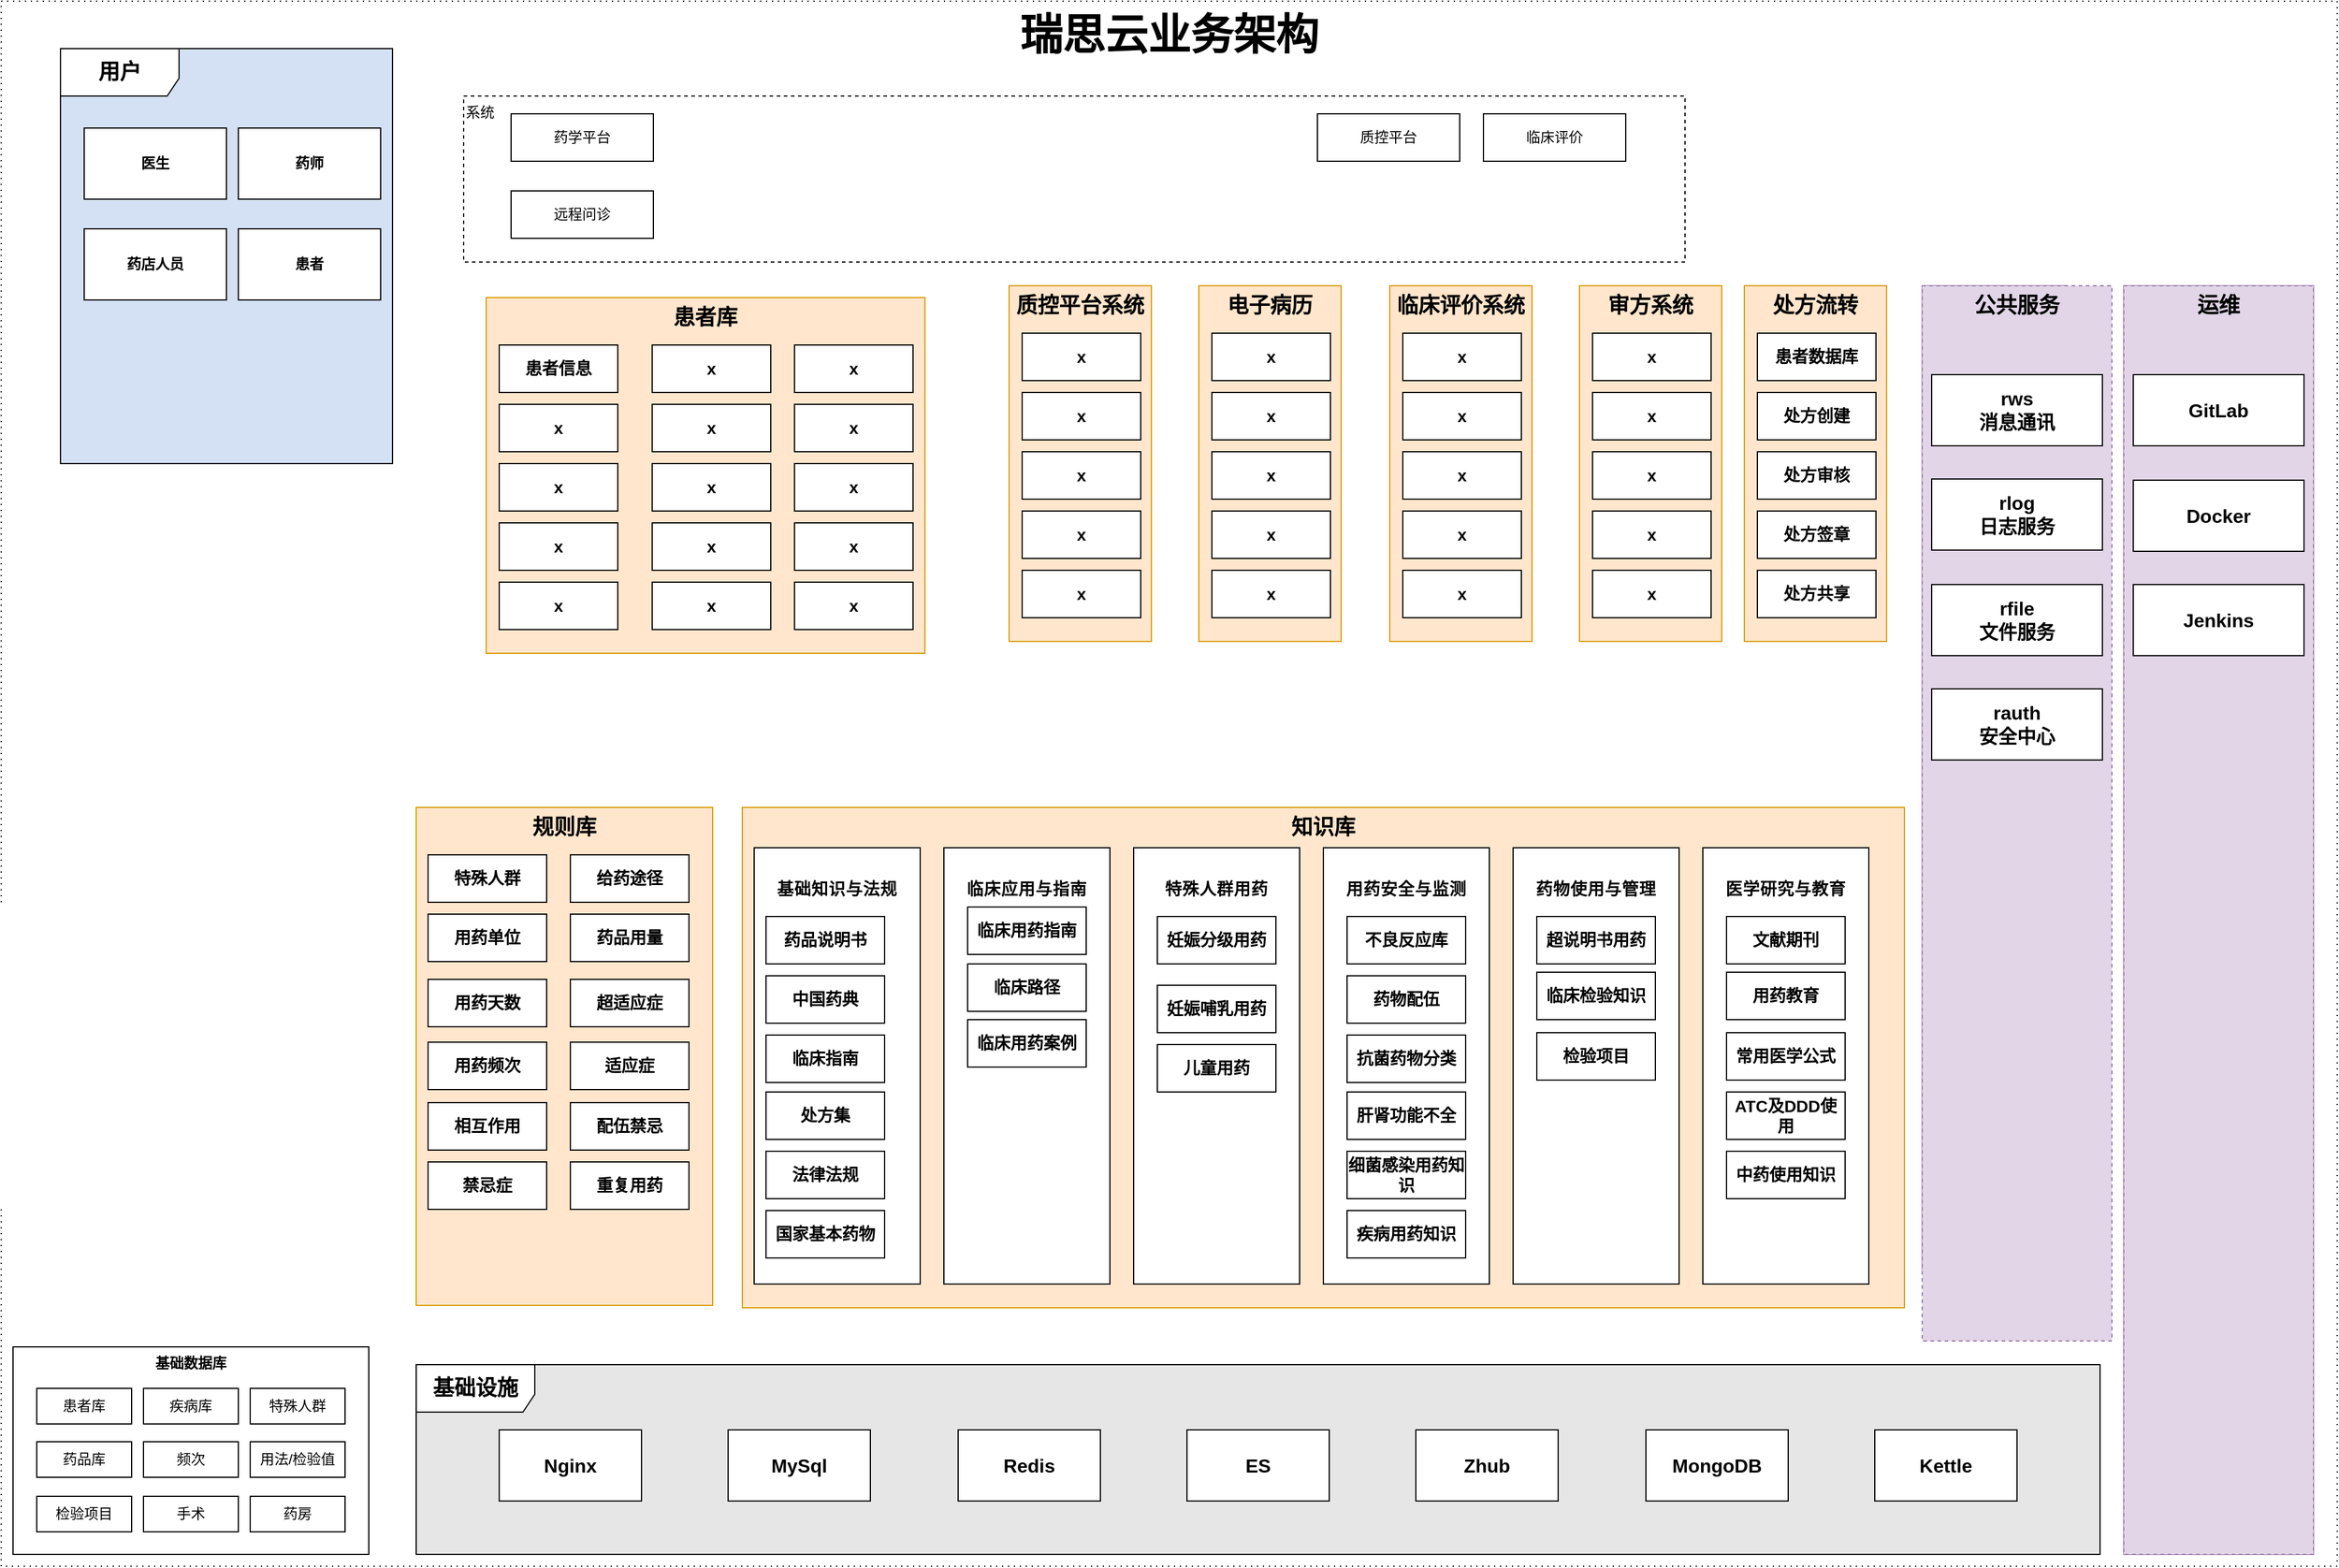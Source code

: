<mxfile version="24.7.7">
  <diagram name="第 1 页" id="gpIHLKLEVWWJSvzPu31k">
    <mxGraphModel dx="1941" dy="576" grid="1" gridSize="10" guides="1" tooltips="1" connect="1" arrows="1" fold="1" page="1" pageScale="1" pageWidth="827" pageHeight="1169" math="0" shadow="0">
      <root>
        <mxCell id="0" />
        <mxCell id="1" parent="0" />
        <mxCell id="3K_oNV2d-IeETJ5J5liT-1" value="瑞思云业务架构" style="whiteSpace=wrap;html=1;fontSize=36;verticalAlign=top;dashed=1;dashPattern=1 4;fontStyle=1" parent="1" vertex="1">
          <mxGeometry x="-180" y="210" width="1970" height="1320" as="geometry" />
        </mxCell>
        <mxCell id="3K_oNV2d-IeETJ5J5liT-2" value="&lt;div style=&quot;text-align: left;&quot;&gt;&lt;span style=&quot;background-color: initial; font-size: 18px;&quot;&gt;&lt;b&gt;用户&lt;/b&gt;&lt;/span&gt;&lt;/div&gt;" style="shape=umlFrame;whiteSpace=wrap;html=1;pointerEvents=0;swimlaneFillColor=#D4E1F5;width=100;height=40;" parent="1" vertex="1">
          <mxGeometry x="-130" y="250" width="280" height="350" as="geometry" />
        </mxCell>
        <mxCell id="3K_oNV2d-IeETJ5J5liT-3" value="医生" style="whiteSpace=wrap;html=1;fontStyle=1" parent="1" vertex="1">
          <mxGeometry x="-110" y="317" width="120" height="60" as="geometry" />
        </mxCell>
        <mxCell id="3K_oNV2d-IeETJ5J5liT-4" value="药师" style="whiteSpace=wrap;html=1;fontStyle=1" parent="1" vertex="1">
          <mxGeometry x="20" y="317" width="120" height="60" as="geometry" />
        </mxCell>
        <mxCell id="3K_oNV2d-IeETJ5J5liT-5" value="药店人员" style="whiteSpace=wrap;html=1;fontStyle=1" parent="1" vertex="1">
          <mxGeometry x="-110" y="402" width="120" height="60" as="geometry" />
        </mxCell>
        <mxCell id="3K_oNV2d-IeETJ5J5liT-6" value="系统" style="whiteSpace=wrap;html=1;dashed=1;verticalAlign=top;align=left;" parent="1" vertex="1">
          <mxGeometry x="210" y="290" width="1030" height="140" as="geometry" />
        </mxCell>
        <mxCell id="3K_oNV2d-IeETJ5J5liT-7" value="药学平台" style="whiteSpace=wrap;html=1;" parent="1" vertex="1">
          <mxGeometry x="250" y="305" width="120" height="40" as="geometry" />
        </mxCell>
        <mxCell id="3K_oNV2d-IeETJ5J5liT-8" value="质控平台" style="whiteSpace=wrap;html=1;" parent="1" vertex="1">
          <mxGeometry x="930" y="305" width="120" height="40" as="geometry" />
        </mxCell>
        <mxCell id="3K_oNV2d-IeETJ5J5liT-9" value="临床评价" style="whiteSpace=wrap;html=1;" parent="1" vertex="1">
          <mxGeometry x="1070" y="305" width="120" height="40" as="geometry" />
        </mxCell>
        <mxCell id="3K_oNV2d-IeETJ5J5liT-10" value="&lt;div data-docx-has-block-data=&quot;false&quot; data-page-id=&quot;U75hdgrPCo3RmMxpjT1cg51FnG2&quot;&gt;&lt;div class=&quot;old-record-id-YPK6dGxJDo6go5xXWZbchKzznTe&quot;&gt;远程问诊&lt;/div&gt;&lt;/div&gt;" style="whiteSpace=wrap;html=1;" parent="1" vertex="1">
          <mxGeometry x="250" y="370" width="120" height="40" as="geometry" />
        </mxCell>
        <mxCell id="3K_oNV2d-IeETJ5J5liT-11" value="" style="group" parent="1" vertex="1" connectable="0">
          <mxGeometry x="445" y="890" width="980" height="422" as="geometry" />
        </mxCell>
        <mxCell id="3K_oNV2d-IeETJ5J5liT-12" value="知识库" style="whiteSpace=wrap;html=1;verticalAlign=top;fillColor=#ffe6cc;strokeColor=#d79b00;fontStyle=1;fontSize=18;" parent="3K_oNV2d-IeETJ5J5liT-11" vertex="1">
          <mxGeometry width="980" height="422" as="geometry" />
        </mxCell>
        <mxCell id="3K_oNV2d-IeETJ5J5liT-13" value="&lt;h3 style=&quot;box-sizing: inherit; color: rgb(6, 6, 7); margin-bottom: 0px; font-size: 14px; line-height: 24px; margin-top: 1.14em; font-family: -apple-system, blinkmacsystemfont, &amp;quot;Helvetica Neue&amp;quot;, helvetica, &amp;quot;segoe ui&amp;quot;, arial, roboto, &amp;quot;PingFang SC&amp;quot;, miui, &amp;quot;Hiragino Sans GB&amp;quot;, &amp;quot;Microsoft Yahei&amp;quot;, sans-serif; letter-spacing: 0.5px; text-align: start; background-color: rgb(255, 255, 255);&quot;&gt;药物使用与管理&lt;/h3&gt;" style="whiteSpace=wrap;html=1;verticalAlign=top;" parent="3K_oNV2d-IeETJ5J5liT-11" vertex="1">
          <mxGeometry x="650" y="34" width="140" height="368" as="geometry" />
        </mxCell>
        <mxCell id="3K_oNV2d-IeETJ5J5liT-14" value="&lt;h3 style=&quot;box-sizing: inherit; color: rgb(6, 6, 7); margin-bottom: 0px; font-size: 14px; line-height: 24px; margin-top: 1.14em; font-family: -apple-system, blinkmacsystemfont, &amp;quot;Helvetica Neue&amp;quot;, helvetica, &amp;quot;segoe ui&amp;quot;, arial, roboto, &amp;quot;PingFang SC&amp;quot;, miui, &amp;quot;Hiragino Sans GB&amp;quot;, &amp;quot;Microsoft Yahei&amp;quot;, sans-serif; letter-spacing: 0.5px; text-align: start; background-color: rgb(255, 255, 255);&quot;&gt;医学研究与教育&lt;/h3&gt;" style="whiteSpace=wrap;html=1;verticalAlign=top;" parent="3K_oNV2d-IeETJ5J5liT-11" vertex="1">
          <mxGeometry x="810" y="34" width="140" height="368" as="geometry" />
        </mxCell>
        <mxCell id="3K_oNV2d-IeETJ5J5liT-15" value="&lt;h3 style=&quot;box-sizing: inherit; color: rgb(6, 6, 7); margin-bottom: 0px; font-size: 14px; line-height: 24px; margin-top: 1.14em; font-family: -apple-system, blinkmacsystemfont, &amp;quot;Helvetica Neue&amp;quot;, helvetica, &amp;quot;segoe ui&amp;quot;, arial, roboto, &amp;quot;PingFang SC&amp;quot;, miui, &amp;quot;Hiragino Sans GB&amp;quot;, &amp;quot;Microsoft Yahei&amp;quot;, sans-serif; letter-spacing: 0.5px; text-align: start; background-color: rgb(255, 255, 255);&quot;&gt;用药安全与监测&lt;/h3&gt;" style="whiteSpace=wrap;html=1;verticalAlign=top;" parent="3K_oNV2d-IeETJ5J5liT-11" vertex="1">
          <mxGeometry x="490" y="34" width="140" height="368" as="geometry" />
        </mxCell>
        <mxCell id="3K_oNV2d-IeETJ5J5liT-16" value="&lt;h3 style=&quot;box-sizing: inherit; color: rgb(6, 6, 7); margin-bottom: 0px; font-size: 14px; line-height: 24px; margin-top: 1.14em; font-family: -apple-system, blinkmacsystemfont, &amp;quot;Helvetica Neue&amp;quot;, helvetica, &amp;quot;segoe ui&amp;quot;, arial, roboto, &amp;quot;PingFang SC&amp;quot;, miui, &amp;quot;Hiragino Sans GB&amp;quot;, &amp;quot;Microsoft Yahei&amp;quot;, sans-serif; letter-spacing: 0.5px; text-align: start; background-color: rgb(255, 255, 255);&quot;&gt;特殊人群用药&lt;/h3&gt;" style="whiteSpace=wrap;html=1;verticalAlign=top;" parent="3K_oNV2d-IeETJ5J5liT-11" vertex="1">
          <mxGeometry x="330" y="34" width="140" height="368" as="geometry" />
        </mxCell>
        <mxCell id="3K_oNV2d-IeETJ5J5liT-17" value="&lt;h3 style=&quot;box-sizing: inherit; color: rgb(6, 6, 7); margin-bottom: 0px; font-size: 14px; line-height: 24px; margin-top: 1.14em; font-family: -apple-system, blinkmacsystemfont, &amp;quot;Helvetica Neue&amp;quot;, helvetica, &amp;quot;segoe ui&amp;quot;, arial, roboto, &amp;quot;PingFang SC&amp;quot;, miui, &amp;quot;Hiragino Sans GB&amp;quot;, &amp;quot;Microsoft Yahei&amp;quot;, sans-serif; letter-spacing: 0.5px; text-align: start; background-color: rgb(255, 255, 255);&quot;&gt;临床应用与指南&lt;/h3&gt;" style="whiteSpace=wrap;html=1;verticalAlign=top;" parent="3K_oNV2d-IeETJ5J5liT-11" vertex="1">
          <mxGeometry x="170" y="34" width="140" height="368" as="geometry" />
        </mxCell>
        <mxCell id="3K_oNV2d-IeETJ5J5liT-18" value="&lt;h3 style=&quot;box-sizing: inherit; color: rgb(6, 6, 7); margin-bottom: 0px; font-size: 14px; line-height: 24px; margin-top: 1.14em; font-family: -apple-system, blinkmacsystemfont, &amp;quot;Helvetica Neue&amp;quot;, helvetica, &amp;quot;segoe ui&amp;quot;, arial, roboto, &amp;quot;PingFang SC&amp;quot;, miui, &amp;quot;Hiragino Sans GB&amp;quot;, &amp;quot;Microsoft Yahei&amp;quot;, sans-serif; letter-spacing: 0.5px; text-align: start; background-color: rgb(255, 255, 255);&quot;&gt;基础知识与法规&lt;/h3&gt;" style="whiteSpace=wrap;html=1;verticalAlign=top;" parent="3K_oNV2d-IeETJ5J5liT-11" vertex="1">
          <mxGeometry x="10" y="34" width="140" height="368" as="geometry" />
        </mxCell>
        <mxCell id="3K_oNV2d-IeETJ5J5liT-19" value="药品说明书" style="whiteSpace=wrap;html=1;fontStyle=1;fontSize=14;" parent="3K_oNV2d-IeETJ5J5liT-11" vertex="1">
          <mxGeometry x="20" y="92" width="100" height="40" as="geometry" />
        </mxCell>
        <mxCell id="3K_oNV2d-IeETJ5J5liT-20" value="临床用药指南" style="whiteSpace=wrap;html=1;fontStyle=1;fontSize=14;" parent="3K_oNV2d-IeETJ5J5liT-11" vertex="1">
          <mxGeometry x="190" y="84" width="100" height="40" as="geometry" />
        </mxCell>
        <mxCell id="3K_oNV2d-IeETJ5J5liT-21" value="&lt;div data-docx-has-block-data=&quot;false&quot; data-page-id=&quot;U75hdgrPCo3RmMxpjT1cg51FnG2&quot; style=&quot;font-size: 14px;&quot;&gt;&lt;div class=&quot;old-record-id-FYGXdTRgKoE5KMxUbOHcS2Pdn7e&quot; style=&quot;font-size: 14px;&quot;&gt;&lt;strong style=&quot;font-size: 14px;&quot;&gt;法律法规&lt;/strong&gt;&lt;/div&gt;&lt;/div&gt;" style="whiteSpace=wrap;html=1;fontStyle=1;fontSize=14;" parent="3K_oNV2d-IeETJ5J5liT-11" vertex="1">
          <mxGeometry x="20" y="290" width="100" height="40" as="geometry" />
        </mxCell>
        <mxCell id="3K_oNV2d-IeETJ5J5liT-22" value="&lt;div data-docx-has-block-data=&quot;false&quot; data-page-id=&quot;U75hdgrPCo3RmMxpjT1cg51FnG2&quot; style=&quot;font-size: 14px;&quot;&gt;&lt;div class=&quot;old-record-id-CLDddbItjoVo6kxUgAkcXU8XnOe&quot; style=&quot;font-size: 14px;&quot;&gt;&lt;strong style=&quot;font-size: 14px;&quot;&gt;常用医学公式&lt;/strong&gt;&lt;/div&gt;&lt;/div&gt;" style="whiteSpace=wrap;html=1;fontStyle=1;fontSize=14;" parent="3K_oNV2d-IeETJ5J5liT-11" vertex="1">
          <mxGeometry x="830" y="190" width="100" height="40" as="geometry" />
        </mxCell>
        <mxCell id="3K_oNV2d-IeETJ5J5liT-23" value="临床检验知识" style="whiteSpace=wrap;html=1;fontStyle=1;fontSize=14;" parent="3K_oNV2d-IeETJ5J5liT-11" vertex="1">
          <mxGeometry x="670" y="139" width="100" height="40" as="geometry" />
        </mxCell>
        <mxCell id="3K_oNV2d-IeETJ5J5liT-24" value="&lt;div data-docx-has-block-data=&quot;false&quot; data-page-id=&quot;U75hdgrPCo3RmMxpjT1cg51FnG2&quot; style=&quot;font-size: 14px;&quot;&gt;&lt;div class=&quot;old-record-id-EXo7dg6DLoo32ixrx4Tc7MjunOd&quot; style=&quot;font-size: 14px;&quot;&gt;&lt;strong style=&quot;font-size: 14px;&quot;&gt;抗菌药物分类&lt;/strong&gt;&lt;/div&gt;&lt;/div&gt;" style="whiteSpace=wrap;html=1;fontStyle=1;fontSize=14;" parent="3K_oNV2d-IeETJ5J5liT-11" vertex="1">
          <mxGeometry x="510" y="192" width="100" height="40" as="geometry" />
        </mxCell>
        <mxCell id="3K_oNV2d-IeETJ5J5liT-25" value="&lt;div data-docx-has-block-data=&quot;false&quot; data-page-id=&quot;U75hdgrPCo3RmMxpjT1cg51FnG2&quot; style=&quot;font-size: 14px;&quot;&gt;&lt;div class=&quot;old-record-id-D2B9dTwMGoJGDDxROYZck5bGnDc&quot; style=&quot;font-size: 14px;&quot;&gt;&lt;strong style=&quot;font-size: 14px;&quot;&gt;疾病用药知识&lt;/strong&gt;&lt;/div&gt;&lt;/div&gt;" style="whiteSpace=wrap;html=1;fontStyle=1;fontSize=14;" parent="3K_oNV2d-IeETJ5J5liT-11" vertex="1">
          <mxGeometry x="510" y="340" width="100" height="40" as="geometry" />
        </mxCell>
        <mxCell id="3K_oNV2d-IeETJ5J5liT-26" value="&lt;div data-docx-has-block-data=&quot;false&quot; data-page-id=&quot;U75hdgrPCo3RmMxpjT1cg51FnG2&quot; style=&quot;font-size: 14px;&quot;&gt;&lt;div class=&quot;old-record-id-RJVHdkrtOoJGQ8xDvC4cPjFMnng&quot; style=&quot;font-size: 14px;&quot;&gt;&lt;strong style=&quot;font-size: 14px;&quot;&gt;妊娠分级用药&lt;/strong&gt;&lt;/div&gt;&lt;/div&gt;" style="whiteSpace=wrap;html=1;fontStyle=1;fontSize=14;" parent="3K_oNV2d-IeETJ5J5liT-11" vertex="1">
          <mxGeometry x="350" y="92" width="100" height="40" as="geometry" />
        </mxCell>
        <mxCell id="3K_oNV2d-IeETJ5J5liT-27" value="&lt;div data-docx-has-block-data=&quot;false&quot; data-page-id=&quot;U75hdgrPCo3RmMxpjT1cg51FnG2&quot; style=&quot;font-size: 14px;&quot;&gt;&lt;div class=&quot;old-record-id-FYGXdTRgKoE5KMxUbOHcS2Pdn7e&quot; style=&quot;font-size: 14px;&quot;&gt;&lt;div data-docx-has-block-data=&quot;false&quot; data-page-id=&quot;U75hdgrPCo3RmMxpjT1cg51FnG2&quot; style=&quot;font-size: 14px;&quot;&gt;&lt;div class=&quot;old-record-id-RFyWdTkMNoQjnLxzmz2cja4onub&quot; style=&quot;font-size: 14px;&quot;&gt;&lt;strong style=&quot;font-size: 14px;&quot;&gt;中药使用知识&lt;/strong&gt;&lt;/div&gt;&lt;/div&gt;&lt;/div&gt;&lt;/div&gt;" style="whiteSpace=wrap;html=1;fontStyle=1;fontSize=14;" parent="3K_oNV2d-IeETJ5J5liT-11" vertex="1">
          <mxGeometry x="830" y="290" width="100" height="40" as="geometry" />
        </mxCell>
        <mxCell id="3K_oNV2d-IeETJ5J5liT-28" value="&lt;div data-docx-has-block-data=&quot;false&quot; data-page-id=&quot;U75hdgrPCo3RmMxpjT1cg51FnG2&quot; style=&quot;font-size: 14px;&quot;&gt;&lt;div class=&quot;old-record-id-CLDddbItjoVo6kxUgAkcXU8XnOe&quot; style=&quot;font-size: 14px;&quot;&gt;&lt;div data-docx-has-block-data=&quot;false&quot; data-page-id=&quot;U75hdgrPCo3RmMxpjT1cg51FnG2&quot; style=&quot;font-size: 14px;&quot;&gt;&lt;div class=&quot;old-record-id-CsDQdUX7konVqsxgs9XcECbYnS8&quot; style=&quot;font-size: 14px;&quot;&gt;&lt;strong style=&quot;font-size: 14px;&quot;&gt;细菌感染用药知识&lt;/strong&gt;&lt;/div&gt;&lt;/div&gt;&lt;/div&gt;&lt;/div&gt;" style="whiteSpace=wrap;html=1;fontStyle=1;fontSize=14;" parent="3K_oNV2d-IeETJ5J5liT-11" vertex="1">
          <mxGeometry x="510" y="290" width="100" height="40" as="geometry" />
        </mxCell>
        <mxCell id="3K_oNV2d-IeETJ5J5liT-29" value="&lt;div data-docx-has-block-data=&quot;false&quot; data-page-id=&quot;U75hdgrPCo3RmMxpjT1cg51FnG2&quot; style=&quot;font-size: 14px;&quot;&gt;&lt;div class=&quot;old-record-id-UTmzdrPZXoEd0Oxs3BUc9eYVn1b&quot; style=&quot;font-size: 14px;&quot;&gt;&lt;strong style=&quot;font-size: 14px;&quot;&gt;肝肾功能不全&lt;/strong&gt;&lt;/div&gt;&lt;/div&gt;" style="whiteSpace=wrap;html=1;fontStyle=1;fontSize=14;" parent="3K_oNV2d-IeETJ5J5liT-11" vertex="1">
          <mxGeometry x="510" y="240" width="100" height="40" as="geometry" />
        </mxCell>
        <mxCell id="3K_oNV2d-IeETJ5J5liT-30" value="&lt;div data-docx-has-block-data=&quot;false&quot; data-page-id=&quot;U75hdgrPCo3RmMxpjT1cg51FnG2&quot; style=&quot;font-size: 14px;&quot;&gt;&lt;div class=&quot;old-record-id-EXo7dg6DLoo32ixrx4Tc7MjunOd&quot; style=&quot;font-size: 14px;&quot;&gt;&lt;div data-docx-has-block-data=&quot;false&quot; data-page-id=&quot;U75hdgrPCo3RmMxpjT1cg51FnG2&quot; style=&quot;font-size: 14px;&quot;&gt;&lt;div class=&quot;old-record-id-PyWydc38roqyKWxt1x6clvcvnDh&quot; style=&quot;font-size: 14px;&quot;&gt;&lt;strong style=&quot;font-size: 14px;&quot;&gt;药物配伍&lt;/strong&gt;&lt;/div&gt;&lt;/div&gt;&lt;/div&gt;&lt;/div&gt;" style="whiteSpace=wrap;html=1;fontStyle=1;fontSize=14;" parent="3K_oNV2d-IeETJ5J5liT-11" vertex="1">
          <mxGeometry x="510" y="142" width="100" height="40" as="geometry" />
        </mxCell>
        <mxCell id="3K_oNV2d-IeETJ5J5liT-31" value="&lt;div data-docx-has-block-data=&quot;false&quot; data-page-id=&quot;U75hdgrPCo3RmMxpjT1cg51FnG2&quot; style=&quot;font-size: 14px;&quot;&gt;&lt;div class=&quot;old-record-id-KXI4dxLmWoabesxjAwXcH6y2nfO&quot; style=&quot;font-size: 14px;&quot;&gt;&lt;strong style=&quot;font-size: 14px;&quot;&gt;中国药典&lt;/strong&gt;&lt;/div&gt;&lt;/div&gt;" style="whiteSpace=wrap;html=1;fontStyle=1;fontSize=14;" parent="3K_oNV2d-IeETJ5J5liT-11" vertex="1">
          <mxGeometry x="20" y="142" width="100" height="40" as="geometry" />
        </mxCell>
        <mxCell id="3K_oNV2d-IeETJ5J5liT-32" value="&lt;div data-docx-has-block-data=&quot;false&quot; data-page-id=&quot;U75hdgrPCo3RmMxpjT1cg51FnG2&quot; style=&quot;font-size: 14px;&quot;&gt;&lt;div class=&quot;old-record-id-FYGXdTRgKoE5KMxUbOHcS2Pdn7e&quot; style=&quot;font-size: 14px;&quot;&gt;&lt;div data-docx-has-block-data=&quot;false&quot; data-page-id=&quot;U75hdgrPCo3RmMxpjT1cg51FnG2&quot; style=&quot;font-size: 14px;&quot;&gt;&lt;div class=&quot;old-record-id-KKSwd7td4oOasQx6DPScpFrDnDc&quot; style=&quot;font-size: 14px;&quot;&gt;&lt;strong style=&quot;font-size: 14px;&quot;&gt;处方集&lt;/strong&gt;&lt;/div&gt;&lt;/div&gt;&lt;/div&gt;&lt;/div&gt;" style="whiteSpace=wrap;html=1;fontStyle=1;fontSize=14;" parent="3K_oNV2d-IeETJ5J5liT-11" vertex="1">
          <mxGeometry x="20" y="240" width="100" height="40" as="geometry" />
        </mxCell>
        <mxCell id="3K_oNV2d-IeETJ5J5liT-33" value="&lt;div data-docx-has-block-data=&quot;false&quot; data-page-id=&quot;U75hdgrPCo3RmMxpjT1cg51FnG2&quot; style=&quot;font-size: 14px;&quot;&gt;&lt;div class=&quot;old-record-id-CLDddbItjoVo6kxUgAkcXU8XnOe&quot; style=&quot;font-size: 14px;&quot;&gt;&lt;div data-docx-has-block-data=&quot;false&quot; data-page-id=&quot;U75hdgrPCo3RmMxpjT1cg51FnG2&quot; style=&quot;font-size: 14px;&quot;&gt;&lt;div class=&quot;old-record-id-CizYdL75qoCFmixBCsxcFThYnwb&quot; style=&quot;font-size: 14px;&quot;&gt;&lt;strong style=&quot;font-size: 14px;&quot;&gt;文献期刊&lt;/strong&gt;&lt;/div&gt;&lt;/div&gt;&lt;/div&gt;&lt;/div&gt;" style="whiteSpace=wrap;html=1;fontStyle=1;fontSize=14;" parent="3K_oNV2d-IeETJ5J5liT-11" vertex="1">
          <mxGeometry x="830" y="92" width="100" height="40" as="geometry" />
        </mxCell>
        <mxCell id="3K_oNV2d-IeETJ5J5liT-34" value="&lt;div data-docx-has-block-data=&quot;false&quot; data-page-id=&quot;U75hdgrPCo3RmMxpjT1cg51FnG2&quot; style=&quot;font-size: 14px;&quot;&gt;&lt;div class=&quot;old-record-id-RJVHdkrtOoJGQ8xDvC4cPjFMnng&quot; style=&quot;font-size: 14px;&quot;&gt;&lt;div data-docx-has-block-data=&quot;false&quot; data-page-id=&quot;U75hdgrPCo3RmMxpjT1cg51FnG2&quot; style=&quot;font-size: 14px;&quot;&gt;&lt;div class=&quot;old-record-id-BzTIdsnTWohq5fxiD9QcLEJ9nZg&quot; style=&quot;font-size: 14px;&quot;&gt;&lt;strong style=&quot;font-size: 14px;&quot;&gt;临床指南&lt;/strong&gt;&lt;/div&gt;&lt;/div&gt;&lt;/div&gt;&lt;/div&gt;" style="whiteSpace=wrap;html=1;fontStyle=1;fontSize=14;" parent="3K_oNV2d-IeETJ5J5liT-11" vertex="1">
          <mxGeometry x="20" y="192" width="100" height="40" as="geometry" />
        </mxCell>
        <mxCell id="3K_oNV2d-IeETJ5J5liT-35" value="&lt;div data-docx-has-block-data=&quot;false&quot; data-page-id=&quot;U75hdgrPCo3RmMxpjT1cg51FnG2&quot; style=&quot;font-size: 14px;&quot;&gt;&lt;div class=&quot;old-record-id-FYGXdTRgKoE5KMxUbOHcS2Pdn7e&quot; style=&quot;font-size: 14px;&quot;&gt;&lt;div data-docx-has-block-data=&quot;false&quot; data-page-id=&quot;U75hdgrPCo3RmMxpjT1cg51FnG2&quot; style=&quot;font-size: 14px;&quot;&gt;&lt;div class=&quot;old-record-id-RFyWdTkMNoQjnLxzmz2cja4onub&quot; style=&quot;font-size: 14px;&quot;&gt;&lt;div data-docx-has-block-data=&quot;false&quot; data-page-id=&quot;U75hdgrPCo3RmMxpjT1cg51FnG2&quot; style=&quot;font-size: 14px;&quot;&gt;&lt;div class=&quot;old-record-id-EQ1PdNnlBoj7y9x2NpdcNYQenFT&quot; style=&quot;font-size: 14px;&quot;&gt;&lt;strong style=&quot;font-size: 14px;&quot;&gt;临床用药案例&lt;/strong&gt;&lt;/div&gt;&lt;/div&gt;&lt;/div&gt;&lt;/div&gt;&lt;/div&gt;&lt;/div&gt;" style="whiteSpace=wrap;html=1;fontStyle=1;fontSize=14;" parent="3K_oNV2d-IeETJ5J5liT-11" vertex="1">
          <mxGeometry x="190" y="179" width="100" height="40" as="geometry" />
        </mxCell>
        <mxCell id="3K_oNV2d-IeETJ5J5liT-36" value="&lt;div data-docx-has-block-data=&quot;false&quot; data-page-id=&quot;U75hdgrPCo3RmMxpjT1cg51FnG2&quot; style=&quot;font-size: 14px;&quot;&gt;&lt;div class=&quot;old-record-id-CLDddbItjoVo6kxUgAkcXU8XnOe&quot; style=&quot;font-size: 14px;&quot;&gt;&lt;div data-docx-has-block-data=&quot;false&quot; data-page-id=&quot;U75hdgrPCo3RmMxpjT1cg51FnG2&quot; style=&quot;font-size: 14px;&quot;&gt;&lt;div class=&quot;old-record-id-CsDQdUX7konVqsxgs9XcECbYnS8&quot; style=&quot;font-size: 14px;&quot;&gt;&lt;div data-docx-has-block-data=&quot;false&quot; data-page-id=&quot;U75hdgrPCo3RmMxpjT1cg51FnG2&quot; style=&quot;font-size: 14px;&quot;&gt;&lt;div class=&quot;old-record-id-L3pVdVWfgoNHYkxE5G3cOKlGn3b&quot; style=&quot;font-size: 14px;&quot;&gt;&lt;strong style=&quot;font-size: 14px;&quot;&gt;用药教育&lt;/strong&gt;&lt;/div&gt;&lt;/div&gt;&lt;/div&gt;&lt;/div&gt;&lt;/div&gt;&lt;/div&gt;" style="whiteSpace=wrap;html=1;fontStyle=1;fontSize=14;" parent="3K_oNV2d-IeETJ5J5liT-11" vertex="1">
          <mxGeometry x="830" y="139" width="100" height="40" as="geometry" />
        </mxCell>
        <mxCell id="3K_oNV2d-IeETJ5J5liT-37" value="&lt;div data-docx-has-block-data=&quot;false&quot; data-page-id=&quot;U75hdgrPCo3RmMxpjT1cg51FnG2&quot; style=&quot;font-size: 14px;&quot;&gt;&lt;div class=&quot;old-record-id-KXI4dxLmWoabesxjAwXcH6y2nfO&quot; style=&quot;font-size: 14px;&quot;&gt;&lt;div data-docx-has-block-data=&quot;false&quot; data-page-id=&quot;U75hdgrPCo3RmMxpjT1cg51FnG2&quot; style=&quot;font-size: 14px;&quot;&gt;&lt;div class=&quot;old-record-id-Vr8yd2VCjo98Fox9OnscHbffnFf&quot; style=&quot;font-size: 14px;&quot;&gt;&lt;strong style=&quot;font-size: 14px;&quot;&gt;妊娠哺乳用药&lt;/strong&gt;&lt;/div&gt;&lt;/div&gt;&lt;/div&gt;&lt;/div&gt;" style="whiteSpace=wrap;html=1;fontStyle=1;fontSize=14;" parent="3K_oNV2d-IeETJ5J5liT-11" vertex="1">
          <mxGeometry x="350" y="150" width="100" height="40" as="geometry" />
        </mxCell>
        <mxCell id="3K_oNV2d-IeETJ5J5liT-38" value="&lt;div data-docx-has-block-data=&quot;false&quot; data-page-id=&quot;U75hdgrPCo3RmMxpjT1cg51FnG2&quot; style=&quot;font-size: 14px;&quot;&gt;&lt;div class=&quot;old-record-id-FYGXdTRgKoE5KMxUbOHcS2Pdn7e&quot; style=&quot;font-size: 14px;&quot;&gt;&lt;div data-docx-has-block-data=&quot;false&quot; data-page-id=&quot;U75hdgrPCo3RmMxpjT1cg51FnG2&quot; style=&quot;font-size: 14px;&quot;&gt;&lt;div class=&quot;old-record-id-KKSwd7td4oOasQx6DPScpFrDnDc&quot; style=&quot;font-size: 14px;&quot;&gt;&lt;div data-docx-has-block-data=&quot;false&quot; data-page-id=&quot;U75hdgrPCo3RmMxpjT1cg51FnG2&quot; style=&quot;font-size: 14px;&quot;&gt;&lt;div class=&quot;old-record-id-ThVsdTOWCo88p9xujwbcLAaDnDh&quot; style=&quot;font-size: 14px;&quot;&gt;&lt;strong style=&quot;font-size: 14px;&quot;&gt;儿童用药&lt;/strong&gt;&lt;/div&gt;&lt;/div&gt;&lt;/div&gt;&lt;/div&gt;&lt;/div&gt;&lt;/div&gt;" style="whiteSpace=wrap;html=1;fontStyle=1;fontSize=14;" parent="3K_oNV2d-IeETJ5J5liT-11" vertex="1">
          <mxGeometry x="350" y="200" width="100" height="40" as="geometry" />
        </mxCell>
        <mxCell id="3K_oNV2d-IeETJ5J5liT-39" value="&lt;div data-docx-has-block-data=&quot;false&quot; data-page-id=&quot;U75hdgrPCo3RmMxpjT1cg51FnG2&quot; style=&quot;font-size: 14px;&quot;&gt;&lt;div class=&quot;old-record-id-CLDddbItjoVo6kxUgAkcXU8XnOe&quot; style=&quot;font-size: 14px;&quot;&gt;&lt;div data-docx-has-block-data=&quot;false&quot; data-page-id=&quot;U75hdgrPCo3RmMxpjT1cg51FnG2&quot; style=&quot;font-size: 14px;&quot;&gt;&lt;div class=&quot;old-record-id-CizYdL75qoCFmixBCsxcFThYnwb&quot; style=&quot;font-size: 14px;&quot;&gt;&lt;div data-docx-has-block-data=&quot;false&quot; data-page-id=&quot;U75hdgrPCo3RmMxpjT1cg51FnG2&quot; style=&quot;font-size: 14px;&quot;&gt;&lt;div class=&quot;old-record-id-Jqw1dTL3So8uCDxQ7eYcoqZXnee&quot; style=&quot;font-size: 14px;&quot;&gt;&lt;strong style=&quot;font-size: 14px;&quot;&gt;临床路径&lt;/strong&gt;&lt;/div&gt;&lt;/div&gt;&lt;/div&gt;&lt;/div&gt;&lt;/div&gt;&lt;/div&gt;" style="whiteSpace=wrap;html=1;fontStyle=1;fontSize=14;" parent="3K_oNV2d-IeETJ5J5liT-11" vertex="1">
          <mxGeometry x="190" y="132" width="100" height="40" as="geometry" />
        </mxCell>
        <mxCell id="3K_oNV2d-IeETJ5J5liT-40" value="&lt;div data-docx-has-block-data=&quot;false&quot; data-page-id=&quot;U75hdgrPCo3RmMxpjT1cg51FnG2&quot; style=&quot;font-size: 14px;&quot;&gt;&lt;div class=&quot;old-record-id-RJVHdkrtOoJGQ8xDvC4cPjFMnng&quot; style=&quot;font-size: 14px;&quot;&gt;&lt;div data-docx-has-block-data=&quot;false&quot; data-page-id=&quot;U75hdgrPCo3RmMxpjT1cg51FnG2&quot; style=&quot;font-size: 14px;&quot;&gt;&lt;div class=&quot;old-record-id-BzTIdsnTWohq5fxiD9QcLEJ9nZg&quot; style=&quot;font-size: 14px;&quot;&gt;&lt;div data-docx-has-block-data=&quot;false&quot; data-page-id=&quot;U75hdgrPCo3RmMxpjT1cg51FnG2&quot; style=&quot;font-size: 14px;&quot;&gt;&lt;div class=&quot;old-record-id-FvERd9oAhod6VnxGUknceArOngf&quot; style=&quot;font-size: 14px;&quot;&gt;&lt;strong style=&quot;font-size: 14px;&quot;&gt;不良反应库&lt;/strong&gt;&lt;/div&gt;&lt;/div&gt;&lt;/div&gt;&lt;/div&gt;&lt;/div&gt;&lt;/div&gt;" style="whiteSpace=wrap;html=1;fontStyle=1;fontSize=14;" parent="3K_oNV2d-IeETJ5J5liT-11" vertex="1">
          <mxGeometry x="510" y="92" width="100" height="40" as="geometry" />
        </mxCell>
        <mxCell id="3K_oNV2d-IeETJ5J5liT-41" value="&lt;div data-docx-has-block-data=&quot;false&quot; data-page-id=&quot;U75hdgrPCo3RmMxpjT1cg51FnG2&quot; style=&quot;font-size: 14px;&quot;&gt;&lt;div class=&quot;old-record-id-FYGXdTRgKoE5KMxUbOHcS2Pdn7e&quot; style=&quot;font-size: 14px;&quot;&gt;&lt;div data-docx-has-block-data=&quot;false&quot; data-page-id=&quot;U75hdgrPCo3RmMxpjT1cg51FnG2&quot; style=&quot;font-size: 14px;&quot;&gt;&lt;div class=&quot;old-record-id-RFyWdTkMNoQjnLxzmz2cja4onub&quot; style=&quot;font-size: 14px;&quot;&gt;&lt;div data-docx-has-block-data=&quot;false&quot; data-page-id=&quot;U75hdgrPCo3RmMxpjT1cg51FnG2&quot; style=&quot;font-size: 14px;&quot;&gt;&lt;div class=&quot;old-record-id-EQ1PdNnlBoj7y9x2NpdcNYQenFT&quot; style=&quot;font-size: 14px;&quot;&gt;&lt;div data-docx-has-block-data=&quot;false&quot; data-page-id=&quot;U75hdgrPCo3RmMxpjT1cg51FnG2&quot; style=&quot;font-size: 14px;&quot;&gt;&lt;div class=&quot;old-record-id-MQgQdzc3RoXue9xhy1pcUUHrnmc&quot; style=&quot;font-size: 14px;&quot;&gt;&lt;strong style=&quot;font-size: 14px;&quot;&gt;国家基本药物&lt;/strong&gt;&lt;/div&gt;&lt;/div&gt;&lt;/div&gt;&lt;/div&gt;&lt;/div&gt;&lt;/div&gt;&lt;/div&gt;&lt;/div&gt;" style="whiteSpace=wrap;html=1;fontStyle=1;fontSize=14;" parent="3K_oNV2d-IeETJ5J5liT-11" vertex="1">
          <mxGeometry x="20" y="340" width="100" height="40" as="geometry" />
        </mxCell>
        <mxCell id="3K_oNV2d-IeETJ5J5liT-42" value="&lt;div data-docx-has-block-data=&quot;false&quot; data-page-id=&quot;U75hdgrPCo3RmMxpjT1cg51FnG2&quot; style=&quot;font-size: 14px;&quot;&gt;&lt;div class=&quot;old-record-id-CLDddbItjoVo6kxUgAkcXU8XnOe&quot; style=&quot;font-size: 14px;&quot;&gt;&lt;div data-docx-has-block-data=&quot;false&quot; data-page-id=&quot;U75hdgrPCo3RmMxpjT1cg51FnG2&quot; style=&quot;font-size: 14px;&quot;&gt;&lt;div class=&quot;old-record-id-CsDQdUX7konVqsxgs9XcECbYnS8&quot; style=&quot;font-size: 14px;&quot;&gt;&lt;div data-docx-has-block-data=&quot;false&quot; data-page-id=&quot;U75hdgrPCo3RmMxpjT1cg51FnG2&quot; style=&quot;font-size: 14px;&quot;&gt;&lt;div class=&quot;old-record-id-L3pVdVWfgoNHYkxE5G3cOKlGn3b&quot; style=&quot;font-size: 14px;&quot;&gt;&lt;div data-docx-has-block-data=&quot;false&quot; data-page-id=&quot;U75hdgrPCo3RmMxpjT1cg51FnG2&quot; style=&quot;font-size: 14px;&quot;&gt;&lt;div class=&quot;old-record-id-RfWPd7aTcoSYTlxF6DScY4RhnGd&quot; style=&quot;font-size: 14px;&quot;&gt;&lt;strong style=&quot;font-size: 14px;&quot;&gt;超说明书用药&lt;/strong&gt;&lt;/div&gt;&lt;/div&gt;&lt;/div&gt;&lt;/div&gt;&lt;/div&gt;&lt;/div&gt;&lt;/div&gt;&lt;/div&gt;" style="whiteSpace=wrap;html=1;fontStyle=1;fontSize=14;" parent="3K_oNV2d-IeETJ5J5liT-11" vertex="1">
          <mxGeometry x="670" y="92" width="100" height="40" as="geometry" />
        </mxCell>
        <mxCell id="3K_oNV2d-IeETJ5J5liT-43" value="&lt;div data-docx-has-block-data=&quot;false&quot; data-page-id=&quot;U75hdgrPCo3RmMxpjT1cg51FnG2&quot; style=&quot;font-size: 14px;&quot;&gt;&lt;div class=&quot;old-record-id-KXI4dxLmWoabesxjAwXcH6y2nfO&quot; style=&quot;font-size: 14px;&quot;&gt;&lt;div data-docx-has-block-data=&quot;false&quot; data-page-id=&quot;U75hdgrPCo3RmMxpjT1cg51FnG2&quot; style=&quot;font-size: 14px;&quot;&gt;&lt;div class=&quot;old-record-id-Vr8yd2VCjo98Fox9OnscHbffnFf&quot; style=&quot;font-size: 14px;&quot;&gt;&lt;div data-docx-has-block-data=&quot;false&quot; data-page-id=&quot;U75hdgrPCo3RmMxpjT1cg51FnG2&quot; style=&quot;font-size: 14px;&quot;&gt;&lt;div class=&quot;old-record-id-IcgGdFW1co3PsGxoAPUcII9Tnwh&quot; style=&quot;font-size: 14px;&quot;&gt;&lt;strong style=&quot;font-size: 14px;&quot;&gt;ATC及&lt;/strong&gt;&lt;strong style=&quot;font-size: 14px;&quot;&gt;DDD&lt;/strong&gt;&lt;strong style=&quot;font-size: 14px;&quot;&gt;使用&lt;/strong&gt;&lt;/div&gt;&lt;/div&gt;&lt;/div&gt;&lt;/div&gt;&lt;/div&gt;&lt;/div&gt;" style="whiteSpace=wrap;html=1;fontStyle=1;fontSize=14;" parent="3K_oNV2d-IeETJ5J5liT-11" vertex="1">
          <mxGeometry x="830" y="240" width="100" height="40" as="geometry" />
        </mxCell>
        <mxCell id="3K_oNV2d-IeETJ5J5liT-44" value="&lt;div data-docx-has-block-data=&quot;false&quot; data-page-id=&quot;U75hdgrPCo3RmMxpjT1cg51FnG2&quot; style=&quot;font-size: 14px;&quot;&gt;&lt;div class=&quot;old-record-id-FYGXdTRgKoE5KMxUbOHcS2Pdn7e&quot; style=&quot;font-size: 14px;&quot;&gt;&lt;div data-docx-has-block-data=&quot;false&quot; data-page-id=&quot;U75hdgrPCo3RmMxpjT1cg51FnG2&quot; style=&quot;font-size: 14px;&quot;&gt;&lt;div class=&quot;old-record-id-KKSwd7td4oOasQx6DPScpFrDnDc&quot; style=&quot;font-size: 14px;&quot;&gt;&lt;div data-docx-has-block-data=&quot;false&quot; data-page-id=&quot;U75hdgrPCo3RmMxpjT1cg51FnG2&quot; style=&quot;font-size: 14px;&quot;&gt;&lt;div class=&quot;old-record-id-ThVsdTOWCo88p9xujwbcLAaDnDh&quot; style=&quot;font-size: 14px;&quot;&gt;&lt;div data-docx-has-block-data=&quot;false&quot; data-page-id=&quot;U75hdgrPCo3RmMxpjT1cg51FnG2&quot; style=&quot;font-size: 14px;&quot;&gt;&lt;div class=&quot;old-record-id-XLVdde7uMorNxIxMQQQcuS5Pnof&quot; style=&quot;font-size: 14px;&quot;&gt;&lt;strong style=&quot;font-size: 14px;&quot;&gt;检验项目&lt;/strong&gt;&lt;/div&gt;&lt;/div&gt;&lt;/div&gt;&lt;/div&gt;&lt;/div&gt;&lt;/div&gt;&lt;/div&gt;&lt;/div&gt;" style="whiteSpace=wrap;html=1;fontStyle=1;fontSize=14;" parent="3K_oNV2d-IeETJ5J5liT-11" vertex="1">
          <mxGeometry x="670" y="190" width="100" height="40" as="geometry" />
        </mxCell>
        <mxCell id="3K_oNV2d-IeETJ5J5liT-45" value="" style="group;fillColor=#e1d5e7;strokeColor=#9673a6;fontStyle=0;container=0;" parent="1" vertex="1" connectable="0">
          <mxGeometry x="1440" y="450" width="120" height="830" as="geometry" />
        </mxCell>
        <mxCell id="3K_oNV2d-IeETJ5J5liT-46" value="" style="group;fillColor=#e1d5e7;strokeColor=#9673a6;fontSize=18;fontStyle=0;align=center;container=0;" parent="1" vertex="1" connectable="0">
          <mxGeometry x="1610" y="450" width="160" height="1070" as="geometry" />
        </mxCell>
        <mxCell id="3K_oNV2d-IeETJ5J5liT-47" value="" style="group" parent="1" vertex="1" connectable="0">
          <mxGeometry x="170" y="890" width="250" height="420" as="geometry" />
        </mxCell>
        <mxCell id="3K_oNV2d-IeETJ5J5liT-48" value="&lt;font style=&quot;font-size: 18px;&quot;&gt;规则库&lt;/font&gt;" style="whiteSpace=wrap;html=1;verticalAlign=top;fillColor=#ffe6cc;strokeColor=#d79b00;fontStyle=1" parent="3K_oNV2d-IeETJ5J5liT-47" vertex="1">
          <mxGeometry width="250" height="420" as="geometry" />
        </mxCell>
        <mxCell id="3K_oNV2d-IeETJ5J5liT-49" value="特殊人群" style="whiteSpace=wrap;html=1;fontStyle=1;fontSize=14;" parent="3K_oNV2d-IeETJ5J5liT-47" vertex="1">
          <mxGeometry x="10" y="40" width="100" height="40" as="geometry" />
        </mxCell>
        <mxCell id="3K_oNV2d-IeETJ5J5liT-50" value="用药单位" style="whiteSpace=wrap;html=1;fontStyle=1;fontSize=14;" parent="3K_oNV2d-IeETJ5J5liT-47" vertex="1">
          <mxGeometry x="10" y="90" width="100" height="40" as="geometry" />
        </mxCell>
        <mxCell id="3K_oNV2d-IeETJ5J5liT-51" value="用药天数" style="whiteSpace=wrap;html=1;fontStyle=1;fontSize=14;" parent="3K_oNV2d-IeETJ5J5liT-47" vertex="1">
          <mxGeometry x="10" y="145" width="100" height="40" as="geometry" />
        </mxCell>
        <mxCell id="3K_oNV2d-IeETJ5J5liT-52" value="用药频次" style="whiteSpace=wrap;html=1;fontStyle=1;fontSize=14;" parent="3K_oNV2d-IeETJ5J5liT-47" vertex="1">
          <mxGeometry x="10" y="198" width="100" height="40" as="geometry" />
        </mxCell>
        <mxCell id="3K_oNV2d-IeETJ5J5liT-53" value="相互作用" style="whiteSpace=wrap;html=1;fontStyle=1;fontSize=14;" parent="3K_oNV2d-IeETJ5J5liT-47" vertex="1">
          <mxGeometry x="10" y="249" width="100" height="40" as="geometry" />
        </mxCell>
        <mxCell id="3K_oNV2d-IeETJ5J5liT-54" value="禁忌症" style="whiteSpace=wrap;html=1;fontStyle=1;fontSize=14;" parent="3K_oNV2d-IeETJ5J5liT-47" vertex="1">
          <mxGeometry x="10" y="299" width="100" height="40" as="geometry" />
        </mxCell>
        <mxCell id="3K_oNV2d-IeETJ5J5liT-55" value="给药途径" style="whiteSpace=wrap;html=1;fontStyle=1;fontSize=14;" parent="3K_oNV2d-IeETJ5J5liT-47" vertex="1">
          <mxGeometry x="130" y="40" width="100" height="40" as="geometry" />
        </mxCell>
        <mxCell id="3K_oNV2d-IeETJ5J5liT-56" value="药品用量" style="whiteSpace=wrap;html=1;fontStyle=1;fontSize=14;" parent="3K_oNV2d-IeETJ5J5liT-47" vertex="1">
          <mxGeometry x="130" y="90" width="100" height="40" as="geometry" />
        </mxCell>
        <mxCell id="3K_oNV2d-IeETJ5J5liT-57" value="超适应症" style="whiteSpace=wrap;html=1;fontStyle=1;fontSize=14;" parent="3K_oNV2d-IeETJ5J5liT-47" vertex="1">
          <mxGeometry x="130" y="145" width="100" height="40" as="geometry" />
        </mxCell>
        <mxCell id="3K_oNV2d-IeETJ5J5liT-58" value="适应症" style="whiteSpace=wrap;html=1;fontStyle=1;fontSize=14;" parent="3K_oNV2d-IeETJ5J5liT-47" vertex="1">
          <mxGeometry x="130" y="198" width="100" height="40" as="geometry" />
        </mxCell>
        <mxCell id="3K_oNV2d-IeETJ5J5liT-59" value="配伍禁忌" style="whiteSpace=wrap;html=1;fontStyle=1;fontSize=14;" parent="3K_oNV2d-IeETJ5J5liT-47" vertex="1">
          <mxGeometry x="130" y="249" width="100" height="40" as="geometry" />
        </mxCell>
        <mxCell id="3K_oNV2d-IeETJ5J5liT-60" value="重复用药" style="whiteSpace=wrap;html=1;fontStyle=1;fontSize=14;" parent="3K_oNV2d-IeETJ5J5liT-47" vertex="1">
          <mxGeometry x="130" y="299" width="100" height="40" as="geometry" />
        </mxCell>
        <mxCell id="3K_oNV2d-IeETJ5J5liT-61" value="" style="group;fillColor=#E6E6E6;fontColor=#333333;strokeColor=none;container=0;fontSize=16;" parent="1" vertex="1" connectable="0">
          <mxGeometry x="220" y="1375" width="1110" height="130" as="geometry" />
        </mxCell>
        <mxCell id="3K_oNV2d-IeETJ5J5liT-62" value="&lt;b style=&quot;border-color: var(--border-color); text-align: left;&quot;&gt;&lt;font style=&quot;font-size: 18px;&quot;&gt;基础设施&lt;/font&gt;&lt;/b&gt;" style="shape=umlFrame;whiteSpace=wrap;html=1;pointerEvents=0;swimlaneFillColor=#E6E6E6;width=100;height=40;" parent="1" vertex="1">
          <mxGeometry x="170" y="1360" width="1420" height="160" as="geometry" />
        </mxCell>
        <mxCell id="3K_oNV2d-IeETJ5J5liT-63" value="&lt;b style=&quot;border-color: var(--border-color); font-size: 16px;&quot;&gt;Nginx&lt;/b&gt;" style="whiteSpace=wrap;html=1;fontSize=16;" parent="1" vertex="1">
          <mxGeometry x="240" y="1415" width="120" height="60" as="geometry" />
        </mxCell>
        <mxCell id="3K_oNV2d-IeETJ5J5liT-64" value="MySql" style="whiteSpace=wrap;html=1;fontStyle=1;fontSize=16;" parent="1" vertex="1">
          <mxGeometry x="433" y="1415" width="120" height="60" as="geometry" />
        </mxCell>
        <mxCell id="3K_oNV2d-IeETJ5J5liT-65" value="&lt;b style=&quot;border-color: var(--border-color); font-size: 16px;&quot;&gt;Redis&lt;/b&gt;" style="whiteSpace=wrap;html=1;fontSize=16;" parent="1" vertex="1">
          <mxGeometry x="627" y="1415" width="120" height="60" as="geometry" />
        </mxCell>
        <mxCell id="3K_oNV2d-IeETJ5J5liT-66" value="ES" style="whiteSpace=wrap;html=1;fontStyle=1;fontSize=16;" parent="1" vertex="1">
          <mxGeometry x="820" y="1415" width="120" height="60" as="geometry" />
        </mxCell>
        <mxCell id="3K_oNV2d-IeETJ5J5liT-67" value="&lt;b style=&quot;border-color: var(--border-color); font-size: 16px;&quot;&gt;Zhub&lt;/b&gt;" style="whiteSpace=wrap;html=1;fontSize=16;" parent="1" vertex="1">
          <mxGeometry x="1013" y="1415" width="120" height="60" as="geometry" />
        </mxCell>
        <mxCell id="3K_oNV2d-IeETJ5J5liT-68" value="MongoDB" style="whiteSpace=wrap;html=1;fontStyle=1;fontSize=16;" parent="1" vertex="1">
          <mxGeometry x="1207" y="1415" width="120" height="60" as="geometry" />
        </mxCell>
        <mxCell id="3K_oNV2d-IeETJ5J5liT-69" value="Kettle" style="whiteSpace=wrap;html=1;fontStyle=1;fontSize=16;" parent="1" vertex="1">
          <mxGeometry x="1400" y="1415" width="120" height="60" as="geometry" />
        </mxCell>
        <mxCell id="3K_oNV2d-IeETJ5J5liT-70" value="公共服务" style="whiteSpace=wrap;html=1;dashed=1;verticalAlign=top;align=center;fillColor=#e1d5e7;strokeColor=#9673a6;fontSize=18;fontStyle=1" parent="1" vertex="1">
          <mxGeometry x="1440" y="450" width="160" height="890" as="geometry" />
        </mxCell>
        <mxCell id="3K_oNV2d-IeETJ5J5liT-71" value="rws&lt;br style=&quot;font-size: 16px;&quot;&gt;消息通讯" style="whiteSpace=wrap;html=1;fontStyle=1;fontSize=16;" parent="1" vertex="1">
          <mxGeometry x="1448" y="525" width="144" height="60" as="geometry" />
        </mxCell>
        <mxCell id="3K_oNV2d-IeETJ5J5liT-72" value="rlog&lt;br style=&quot;font-size: 16px;&quot;&gt;日志服务" style="whiteSpace=wrap;html=1;fontStyle=1;fontSize=16;" parent="1" vertex="1">
          <mxGeometry x="1448" y="613" width="144" height="60" as="geometry" />
        </mxCell>
        <mxCell id="3K_oNV2d-IeETJ5J5liT-73" value="rfile&lt;br style=&quot;font-size: 16px;&quot;&gt;文件服务" style="whiteSpace=wrap;html=1;fontStyle=1;fontSize=16;" parent="1" vertex="1">
          <mxGeometry x="1448" y="702" width="144" height="60" as="geometry" />
        </mxCell>
        <mxCell id="3K_oNV2d-IeETJ5J5liT-74" value="rauth&lt;br style=&quot;font-size: 16px;&quot;&gt;安全中心" style="whiteSpace=wrap;html=1;fontStyle=1;fontSize=16;" parent="1" vertex="1">
          <mxGeometry x="1448" y="790" width="144" height="60" as="geometry" />
        </mxCell>
        <mxCell id="3K_oNV2d-IeETJ5J5liT-75" value="" style="group" parent="1" vertex="1" connectable="0">
          <mxGeometry x="1290" y="450" width="120" height="300" as="geometry" />
        </mxCell>
        <mxCell id="3K_oNV2d-IeETJ5J5liT-76" value="&lt;font style=&quot;font-size: 18px;&quot;&gt;处方流转&lt;/font&gt;" style="whiteSpace=wrap;html=1;verticalAlign=top;fontStyle=1;fillColor=#ffe6cc;strokeColor=#d79b00;" parent="3K_oNV2d-IeETJ5J5liT-75" vertex="1">
          <mxGeometry width="120" height="300" as="geometry" />
        </mxCell>
        <mxCell id="3K_oNV2d-IeETJ5J5liT-77" value="患者数据库" style="whiteSpace=wrap;html=1;fontSize=14;fontStyle=1" parent="3K_oNV2d-IeETJ5J5liT-75" vertex="1">
          <mxGeometry x="11" y="40" width="100" height="40" as="geometry" />
        </mxCell>
        <mxCell id="3K_oNV2d-IeETJ5J5liT-78" value="处方创建" style="whiteSpace=wrap;html=1;fontSize=14;fontStyle=1" parent="3K_oNV2d-IeETJ5J5liT-75" vertex="1">
          <mxGeometry x="11" y="90" width="100" height="40" as="geometry" />
        </mxCell>
        <mxCell id="3K_oNV2d-IeETJ5J5liT-79" value="处方签章" style="whiteSpace=wrap;html=1;fontSize=14;fontStyle=1" parent="3K_oNV2d-IeETJ5J5liT-75" vertex="1">
          <mxGeometry x="11" y="190" width="100" height="40" as="geometry" />
        </mxCell>
        <mxCell id="3K_oNV2d-IeETJ5J5liT-80" value="处方审核" style="whiteSpace=wrap;html=1;fontSize=14;fontStyle=1" parent="3K_oNV2d-IeETJ5J5liT-75" vertex="1">
          <mxGeometry x="11" y="140" width="100" height="40" as="geometry" />
        </mxCell>
        <mxCell id="3K_oNV2d-IeETJ5J5liT-81" value="处方共享" style="whiteSpace=wrap;html=1;fontSize=14;fontStyle=1" parent="3K_oNV2d-IeETJ5J5liT-75" vertex="1">
          <mxGeometry x="11" y="240" width="100" height="40" as="geometry" />
        </mxCell>
        <mxCell id="3K_oNV2d-IeETJ5J5liT-82" value="患者" style="whiteSpace=wrap;html=1;fontStyle=1" parent="1" vertex="1">
          <mxGeometry x="20" y="402" width="120" height="60" as="geometry" />
        </mxCell>
        <mxCell id="3K_oNV2d-IeETJ5J5liT-83" value="&lt;font style=&quot;font-size: 18px;&quot;&gt;运维&lt;/font&gt;" style="whiteSpace=wrap;html=1;dashed=1;verticalAlign=top;align=center;fillColor=#e1d5e7;strokeColor=#9673a6;fontStyle=1" parent="1" vertex="1">
          <mxGeometry x="1610" y="450" width="160" height="1070" as="geometry" />
        </mxCell>
        <mxCell id="3K_oNV2d-IeETJ5J5liT-84" value="GitLab" style="whiteSpace=wrap;html=1;fontStyle=1;fontSize=16;" parent="1" vertex="1">
          <mxGeometry x="1618" y="525" width="144" height="60" as="geometry" />
        </mxCell>
        <mxCell id="3K_oNV2d-IeETJ5J5liT-85" value="Docker" style="whiteSpace=wrap;html=1;fontStyle=1;fontSize=16;" parent="1" vertex="1">
          <mxGeometry x="1618" y="614" width="144" height="60" as="geometry" />
        </mxCell>
        <mxCell id="3K_oNV2d-IeETJ5J5liT-86" value="Jenkins" style="whiteSpace=wrap;html=1;fontStyle=1;fontSize=16;" parent="1" vertex="1">
          <mxGeometry x="1618" y="702" width="144" height="60" as="geometry" />
        </mxCell>
        <mxCell id="3K_oNV2d-IeETJ5J5liT-87" value="" style="group" parent="1" vertex="1" connectable="0">
          <mxGeometry x="1151" y="450" width="120" height="300" as="geometry" />
        </mxCell>
        <mxCell id="3K_oNV2d-IeETJ5J5liT-88" value="&lt;span style=&quot;font-size: 18px;&quot;&gt;审方系统&lt;/span&gt;" style="whiteSpace=wrap;html=1;verticalAlign=top;fontStyle=1;fillColor=#ffe6cc;strokeColor=#d79b00;" parent="3K_oNV2d-IeETJ5J5liT-87" vertex="1">
          <mxGeometry width="120" height="300" as="geometry" />
        </mxCell>
        <mxCell id="3K_oNV2d-IeETJ5J5liT-89" value="x" style="whiteSpace=wrap;html=1;fontSize=14;fontStyle=1" parent="3K_oNV2d-IeETJ5J5liT-87" vertex="1">
          <mxGeometry x="11" y="40" width="100" height="40" as="geometry" />
        </mxCell>
        <mxCell id="3K_oNV2d-IeETJ5J5liT-90" value="x" style="whiteSpace=wrap;html=1;fontSize=14;fontStyle=1" parent="3K_oNV2d-IeETJ5J5liT-87" vertex="1">
          <mxGeometry x="11" y="90" width="100" height="40" as="geometry" />
        </mxCell>
        <mxCell id="3K_oNV2d-IeETJ5J5liT-91" value="x" style="whiteSpace=wrap;html=1;fontSize=14;fontStyle=1" parent="3K_oNV2d-IeETJ5J5liT-87" vertex="1">
          <mxGeometry x="11" y="190" width="100" height="40" as="geometry" />
        </mxCell>
        <mxCell id="3K_oNV2d-IeETJ5J5liT-92" value="x" style="whiteSpace=wrap;html=1;fontSize=14;fontStyle=1" parent="3K_oNV2d-IeETJ5J5liT-87" vertex="1">
          <mxGeometry x="11" y="140" width="100" height="40" as="geometry" />
        </mxCell>
        <mxCell id="3K_oNV2d-IeETJ5J5liT-93" value="x" style="whiteSpace=wrap;html=1;fontSize=14;fontStyle=1" parent="3K_oNV2d-IeETJ5J5liT-87" vertex="1">
          <mxGeometry x="11" y="240" width="100" height="40" as="geometry" />
        </mxCell>
        <mxCell id="3K_oNV2d-IeETJ5J5liT-94" value="" style="group" parent="1" vertex="1" connectable="0">
          <mxGeometry x="830" y="450" width="120" height="300" as="geometry" />
        </mxCell>
        <mxCell id="3K_oNV2d-IeETJ5J5liT-95" value="&lt;span style=&quot;font-size: 18px;&quot;&gt;电子病历&lt;/span&gt;" style="whiteSpace=wrap;html=1;verticalAlign=top;fontStyle=1;fillColor=#ffe6cc;strokeColor=#d79b00;" parent="3K_oNV2d-IeETJ5J5liT-94" vertex="1">
          <mxGeometry width="120" height="300" as="geometry" />
        </mxCell>
        <mxCell id="3K_oNV2d-IeETJ5J5liT-96" value="x" style="whiteSpace=wrap;html=1;fontSize=14;fontStyle=1" parent="3K_oNV2d-IeETJ5J5liT-94" vertex="1">
          <mxGeometry x="11" y="40" width="100" height="40" as="geometry" />
        </mxCell>
        <mxCell id="3K_oNV2d-IeETJ5J5liT-97" value="x" style="whiteSpace=wrap;html=1;fontSize=14;fontStyle=1" parent="3K_oNV2d-IeETJ5J5liT-94" vertex="1">
          <mxGeometry x="11" y="90" width="100" height="40" as="geometry" />
        </mxCell>
        <mxCell id="3K_oNV2d-IeETJ5J5liT-98" value="x" style="whiteSpace=wrap;html=1;fontSize=14;fontStyle=1" parent="3K_oNV2d-IeETJ5J5liT-94" vertex="1">
          <mxGeometry x="11" y="190" width="100" height="40" as="geometry" />
        </mxCell>
        <mxCell id="3K_oNV2d-IeETJ5J5liT-99" value="x" style="whiteSpace=wrap;html=1;fontSize=14;fontStyle=1" parent="3K_oNV2d-IeETJ5J5liT-94" vertex="1">
          <mxGeometry x="11" y="140" width="100" height="40" as="geometry" />
        </mxCell>
        <mxCell id="3K_oNV2d-IeETJ5J5liT-100" value="x" style="whiteSpace=wrap;html=1;fontSize=14;fontStyle=1" parent="3K_oNV2d-IeETJ5J5liT-94" vertex="1">
          <mxGeometry x="11" y="240" width="100" height="40" as="geometry" />
        </mxCell>
        <UserObject label="基础数据库" id="3K_oNV2d-IeETJ5J5liT-101">
          <mxCell style="whiteSpace=wrap;html=1;fontStyle=1;verticalAlign=top;movable=1;resizable=1;rotatable=1;deletable=1;editable=1;locked=0;connectable=1;container=0;" parent="1" vertex="1">
            <mxGeometry x="-170" y="1345" width="300" height="175" as="geometry" />
          </mxCell>
        </UserObject>
        <UserObject label="药品库" id="3K_oNV2d-IeETJ5J5liT-102">
          <mxCell style="whiteSpace=wrap;html=1;movable=1;resizable=1;rotatable=1;deletable=1;editable=1;locked=0;connectable=1;container=0;" parent="1" vertex="1">
            <mxGeometry x="-150" y="1425" width="80" height="30" as="geometry" />
          </mxCell>
        </UserObject>
        <UserObject label="频次" id="3K_oNV2d-IeETJ5J5liT-103">
          <mxCell style="whiteSpace=wrap;html=1;movable=1;resizable=1;rotatable=1;deletable=1;editable=1;locked=0;connectable=1;container=0;" parent="1" vertex="1">
            <mxGeometry x="-60" y="1425" width="80" height="30" as="geometry" />
          </mxCell>
        </UserObject>
        <UserObject label="用法/检验值" id="3K_oNV2d-IeETJ5J5liT-104">
          <mxCell style="whiteSpace=wrap;html=1;movable=1;resizable=1;rotatable=1;deletable=1;editable=1;locked=0;connectable=1;container=0;" parent="1" vertex="1">
            <mxGeometry x="30" y="1425" width="80" height="30" as="geometry" />
          </mxCell>
        </UserObject>
        <UserObject label="检验项目" id="3K_oNV2d-IeETJ5J5liT-105">
          <mxCell style="whiteSpace=wrap;html=1;movable=1;resizable=1;rotatable=1;deletable=1;editable=1;locked=0;connectable=1;container=0;" parent="1" vertex="1">
            <mxGeometry x="-150" y="1471" width="80" height="30" as="geometry" />
          </mxCell>
        </UserObject>
        <UserObject label="手术" id="3K_oNV2d-IeETJ5J5liT-106">
          <mxCell style="whiteSpace=wrap;html=1;movable=1;resizable=1;rotatable=1;deletable=1;editable=1;locked=0;connectable=1;container=0;" parent="1" vertex="1">
            <mxGeometry x="-60" y="1471" width="80" height="30" as="geometry" />
          </mxCell>
        </UserObject>
        <UserObject label="药房" id="3K_oNV2d-IeETJ5J5liT-107">
          <mxCell style="whiteSpace=wrap;html=1;movable=1;resizable=1;rotatable=1;deletable=1;editable=1;locked=0;connectable=1;container=0;" parent="1" vertex="1">
            <mxGeometry x="30" y="1471" width="80" height="30" as="geometry" />
          </mxCell>
        </UserObject>
        <UserObject label="患者库" id="3K_oNV2d-IeETJ5J5liT-108">
          <mxCell style="whiteSpace=wrap;html=1;movable=1;resizable=1;rotatable=1;deletable=1;editable=1;locked=0;connectable=1;container=0;" parent="1" vertex="1">
            <mxGeometry x="-150" y="1380" width="80" height="30" as="geometry" />
          </mxCell>
        </UserObject>
        <UserObject label="疾病库" id="3K_oNV2d-IeETJ5J5liT-109">
          <mxCell style="whiteSpace=wrap;html=1;movable=1;resizable=1;rotatable=1;deletable=1;editable=1;locked=0;connectable=1;container=0;" parent="1" vertex="1">
            <mxGeometry x="-60" y="1380" width="80" height="30" as="geometry" />
          </mxCell>
        </UserObject>
        <UserObject label="特殊人群" id="3K_oNV2d-IeETJ5J5liT-110">
          <mxCell style="whiteSpace=wrap;html=1;movable=1;resizable=1;rotatable=1;deletable=1;editable=1;locked=0;connectable=1;container=0;" parent="1" vertex="1">
            <mxGeometry x="30" y="1380" width="80" height="30" as="geometry" />
          </mxCell>
        </UserObject>
        <mxCell id="3K_oNV2d-IeETJ5J5liT-111" value="" style="group" parent="1" vertex="1" connectable="0">
          <mxGeometry x="670" y="450" width="120" height="300" as="geometry" />
        </mxCell>
        <mxCell id="3K_oNV2d-IeETJ5J5liT-112" value="&lt;span style=&quot;font-size: 18px;&quot;&gt;质控平台系统&lt;/span&gt;" style="whiteSpace=wrap;html=1;verticalAlign=top;fontStyle=1;fillColor=#ffe6cc;strokeColor=#d79b00;" parent="3K_oNV2d-IeETJ5J5liT-111" vertex="1">
          <mxGeometry width="120" height="300" as="geometry" />
        </mxCell>
        <mxCell id="3K_oNV2d-IeETJ5J5liT-113" value="x" style="whiteSpace=wrap;html=1;fontSize=14;fontStyle=1" parent="3K_oNV2d-IeETJ5J5liT-111" vertex="1">
          <mxGeometry x="11" y="40" width="100" height="40" as="geometry" />
        </mxCell>
        <mxCell id="3K_oNV2d-IeETJ5J5liT-114" value="x" style="whiteSpace=wrap;html=1;fontSize=14;fontStyle=1" parent="3K_oNV2d-IeETJ5J5liT-111" vertex="1">
          <mxGeometry x="11" y="90" width="100" height="40" as="geometry" />
        </mxCell>
        <mxCell id="3K_oNV2d-IeETJ5J5liT-115" value="x" style="whiteSpace=wrap;html=1;fontSize=14;fontStyle=1" parent="3K_oNV2d-IeETJ5J5liT-111" vertex="1">
          <mxGeometry x="11" y="190" width="100" height="40" as="geometry" />
        </mxCell>
        <mxCell id="3K_oNV2d-IeETJ5J5liT-116" value="x" style="whiteSpace=wrap;html=1;fontSize=14;fontStyle=1" parent="3K_oNV2d-IeETJ5J5liT-111" vertex="1">
          <mxGeometry x="11" y="140" width="100" height="40" as="geometry" />
        </mxCell>
        <mxCell id="3K_oNV2d-IeETJ5J5liT-117" value="x" style="whiteSpace=wrap;html=1;fontSize=14;fontStyle=1" parent="3K_oNV2d-IeETJ5J5liT-111" vertex="1">
          <mxGeometry x="11" y="240" width="100" height="40" as="geometry" />
        </mxCell>
        <mxCell id="3K_oNV2d-IeETJ5J5liT-118" value="" style="group" parent="1" vertex="1" connectable="0">
          <mxGeometry x="991" y="450" width="120" height="300" as="geometry" />
        </mxCell>
        <mxCell id="3K_oNV2d-IeETJ5J5liT-119" value="&lt;span style=&quot;font-size: 18px;&quot;&gt;临床评价系统&lt;/span&gt;" style="whiteSpace=wrap;html=1;verticalAlign=top;fontStyle=1;fillColor=#ffe6cc;strokeColor=#d79b00;" parent="3K_oNV2d-IeETJ5J5liT-118" vertex="1">
          <mxGeometry width="120" height="300" as="geometry" />
        </mxCell>
        <mxCell id="3K_oNV2d-IeETJ5J5liT-120" value="x" style="whiteSpace=wrap;html=1;fontSize=14;fontStyle=1" parent="3K_oNV2d-IeETJ5J5liT-118" vertex="1">
          <mxGeometry x="11" y="40" width="100" height="40" as="geometry" />
        </mxCell>
        <mxCell id="3K_oNV2d-IeETJ5J5liT-121" value="x" style="whiteSpace=wrap;html=1;fontSize=14;fontStyle=1" parent="3K_oNV2d-IeETJ5J5liT-118" vertex="1">
          <mxGeometry x="11" y="90" width="100" height="40" as="geometry" />
        </mxCell>
        <mxCell id="3K_oNV2d-IeETJ5J5liT-122" value="x" style="whiteSpace=wrap;html=1;fontSize=14;fontStyle=1" parent="3K_oNV2d-IeETJ5J5liT-118" vertex="1">
          <mxGeometry x="11" y="190" width="100" height="40" as="geometry" />
        </mxCell>
        <mxCell id="3K_oNV2d-IeETJ5J5liT-123" value="x" style="whiteSpace=wrap;html=1;fontSize=14;fontStyle=1" parent="3K_oNV2d-IeETJ5J5liT-118" vertex="1">
          <mxGeometry x="11" y="140" width="100" height="40" as="geometry" />
        </mxCell>
        <mxCell id="3K_oNV2d-IeETJ5J5liT-124" value="x" style="whiteSpace=wrap;html=1;fontSize=14;fontStyle=1" parent="3K_oNV2d-IeETJ5J5liT-118" vertex="1">
          <mxGeometry x="11" y="240" width="100" height="40" as="geometry" />
        </mxCell>
        <mxCell id="3K_oNV2d-IeETJ5J5liT-125" value="" style="group" parent="1" vertex="1" connectable="0">
          <mxGeometry x="229" y="460" width="370" height="300" as="geometry" />
        </mxCell>
        <mxCell id="3K_oNV2d-IeETJ5J5liT-126" value="&lt;span style=&quot;font-size: 18px;&quot;&gt;患者库&lt;/span&gt;" style="whiteSpace=wrap;html=1;verticalAlign=top;fontStyle=1;fillColor=#ffe6cc;strokeColor=#d79b00;" parent="3K_oNV2d-IeETJ5J5liT-125" vertex="1">
          <mxGeometry width="370" height="300" as="geometry" />
        </mxCell>
        <mxCell id="3K_oNV2d-IeETJ5J5liT-127" value="患者信息" style="whiteSpace=wrap;html=1;fontSize=14;fontStyle=1" parent="3K_oNV2d-IeETJ5J5liT-125" vertex="1">
          <mxGeometry x="11" y="40" width="100" height="40" as="geometry" />
        </mxCell>
        <mxCell id="3K_oNV2d-IeETJ5J5liT-128" value="x" style="whiteSpace=wrap;html=1;fontSize=14;fontStyle=1" parent="3K_oNV2d-IeETJ5J5liT-125" vertex="1">
          <mxGeometry x="11" y="90" width="100" height="40" as="geometry" />
        </mxCell>
        <mxCell id="3K_oNV2d-IeETJ5J5liT-129" value="x" style="whiteSpace=wrap;html=1;fontSize=14;fontStyle=1" parent="3K_oNV2d-IeETJ5J5liT-125" vertex="1">
          <mxGeometry x="11" y="190" width="100" height="40" as="geometry" />
        </mxCell>
        <mxCell id="3K_oNV2d-IeETJ5J5liT-130" value="x" style="whiteSpace=wrap;html=1;fontSize=14;fontStyle=1" parent="3K_oNV2d-IeETJ5J5liT-125" vertex="1">
          <mxGeometry x="11" y="140" width="100" height="40" as="geometry" />
        </mxCell>
        <mxCell id="3K_oNV2d-IeETJ5J5liT-131" value="x" style="whiteSpace=wrap;html=1;fontSize=14;fontStyle=1" parent="3K_oNV2d-IeETJ5J5liT-125" vertex="1">
          <mxGeometry x="11" y="240" width="100" height="40" as="geometry" />
        </mxCell>
        <mxCell id="3K_oNV2d-IeETJ5J5liT-132" value="x" style="whiteSpace=wrap;html=1;fontSize=14;fontStyle=1" parent="3K_oNV2d-IeETJ5J5liT-125" vertex="1">
          <mxGeometry x="140" y="40" width="100" height="40" as="geometry" />
        </mxCell>
        <mxCell id="3K_oNV2d-IeETJ5J5liT-133" value="x" style="whiteSpace=wrap;html=1;fontSize=14;fontStyle=1" parent="3K_oNV2d-IeETJ5J5liT-125" vertex="1">
          <mxGeometry x="140" y="90" width="100" height="40" as="geometry" />
        </mxCell>
        <mxCell id="3K_oNV2d-IeETJ5J5liT-134" value="x" style="whiteSpace=wrap;html=1;fontSize=14;fontStyle=1" parent="3K_oNV2d-IeETJ5J5liT-125" vertex="1">
          <mxGeometry x="140" y="190" width="100" height="40" as="geometry" />
        </mxCell>
        <mxCell id="3K_oNV2d-IeETJ5J5liT-135" value="x" style="whiteSpace=wrap;html=1;fontSize=14;fontStyle=1" parent="3K_oNV2d-IeETJ5J5liT-125" vertex="1">
          <mxGeometry x="140" y="140" width="100" height="40" as="geometry" />
        </mxCell>
        <mxCell id="3K_oNV2d-IeETJ5J5liT-136" value="x" style="whiteSpace=wrap;html=1;fontSize=14;fontStyle=1" parent="3K_oNV2d-IeETJ5J5liT-125" vertex="1">
          <mxGeometry x="140" y="240" width="100" height="40" as="geometry" />
        </mxCell>
        <mxCell id="3K_oNV2d-IeETJ5J5liT-137" value="x" style="whiteSpace=wrap;html=1;fontSize=14;fontStyle=1" parent="3K_oNV2d-IeETJ5J5liT-125" vertex="1">
          <mxGeometry x="260" y="40" width="100" height="40" as="geometry" />
        </mxCell>
        <mxCell id="3K_oNV2d-IeETJ5J5liT-138" value="x" style="whiteSpace=wrap;html=1;fontSize=14;fontStyle=1" parent="3K_oNV2d-IeETJ5J5liT-125" vertex="1">
          <mxGeometry x="260" y="90" width="100" height="40" as="geometry" />
        </mxCell>
        <mxCell id="3K_oNV2d-IeETJ5J5liT-139" value="x" style="whiteSpace=wrap;html=1;fontSize=14;fontStyle=1" parent="3K_oNV2d-IeETJ5J5liT-125" vertex="1">
          <mxGeometry x="260" y="190" width="100" height="40" as="geometry" />
        </mxCell>
        <mxCell id="3K_oNV2d-IeETJ5J5liT-140" value="x" style="whiteSpace=wrap;html=1;fontSize=14;fontStyle=1" parent="3K_oNV2d-IeETJ5J5liT-125" vertex="1">
          <mxGeometry x="260" y="140" width="100" height="40" as="geometry" />
        </mxCell>
        <mxCell id="3K_oNV2d-IeETJ5J5liT-141" value="x" style="whiteSpace=wrap;html=1;fontSize=14;fontStyle=1" parent="3K_oNV2d-IeETJ5J5liT-125" vertex="1">
          <mxGeometry x="260" y="240" width="100" height="40" as="geometry" />
        </mxCell>
      </root>
    </mxGraphModel>
  </diagram>
</mxfile>
